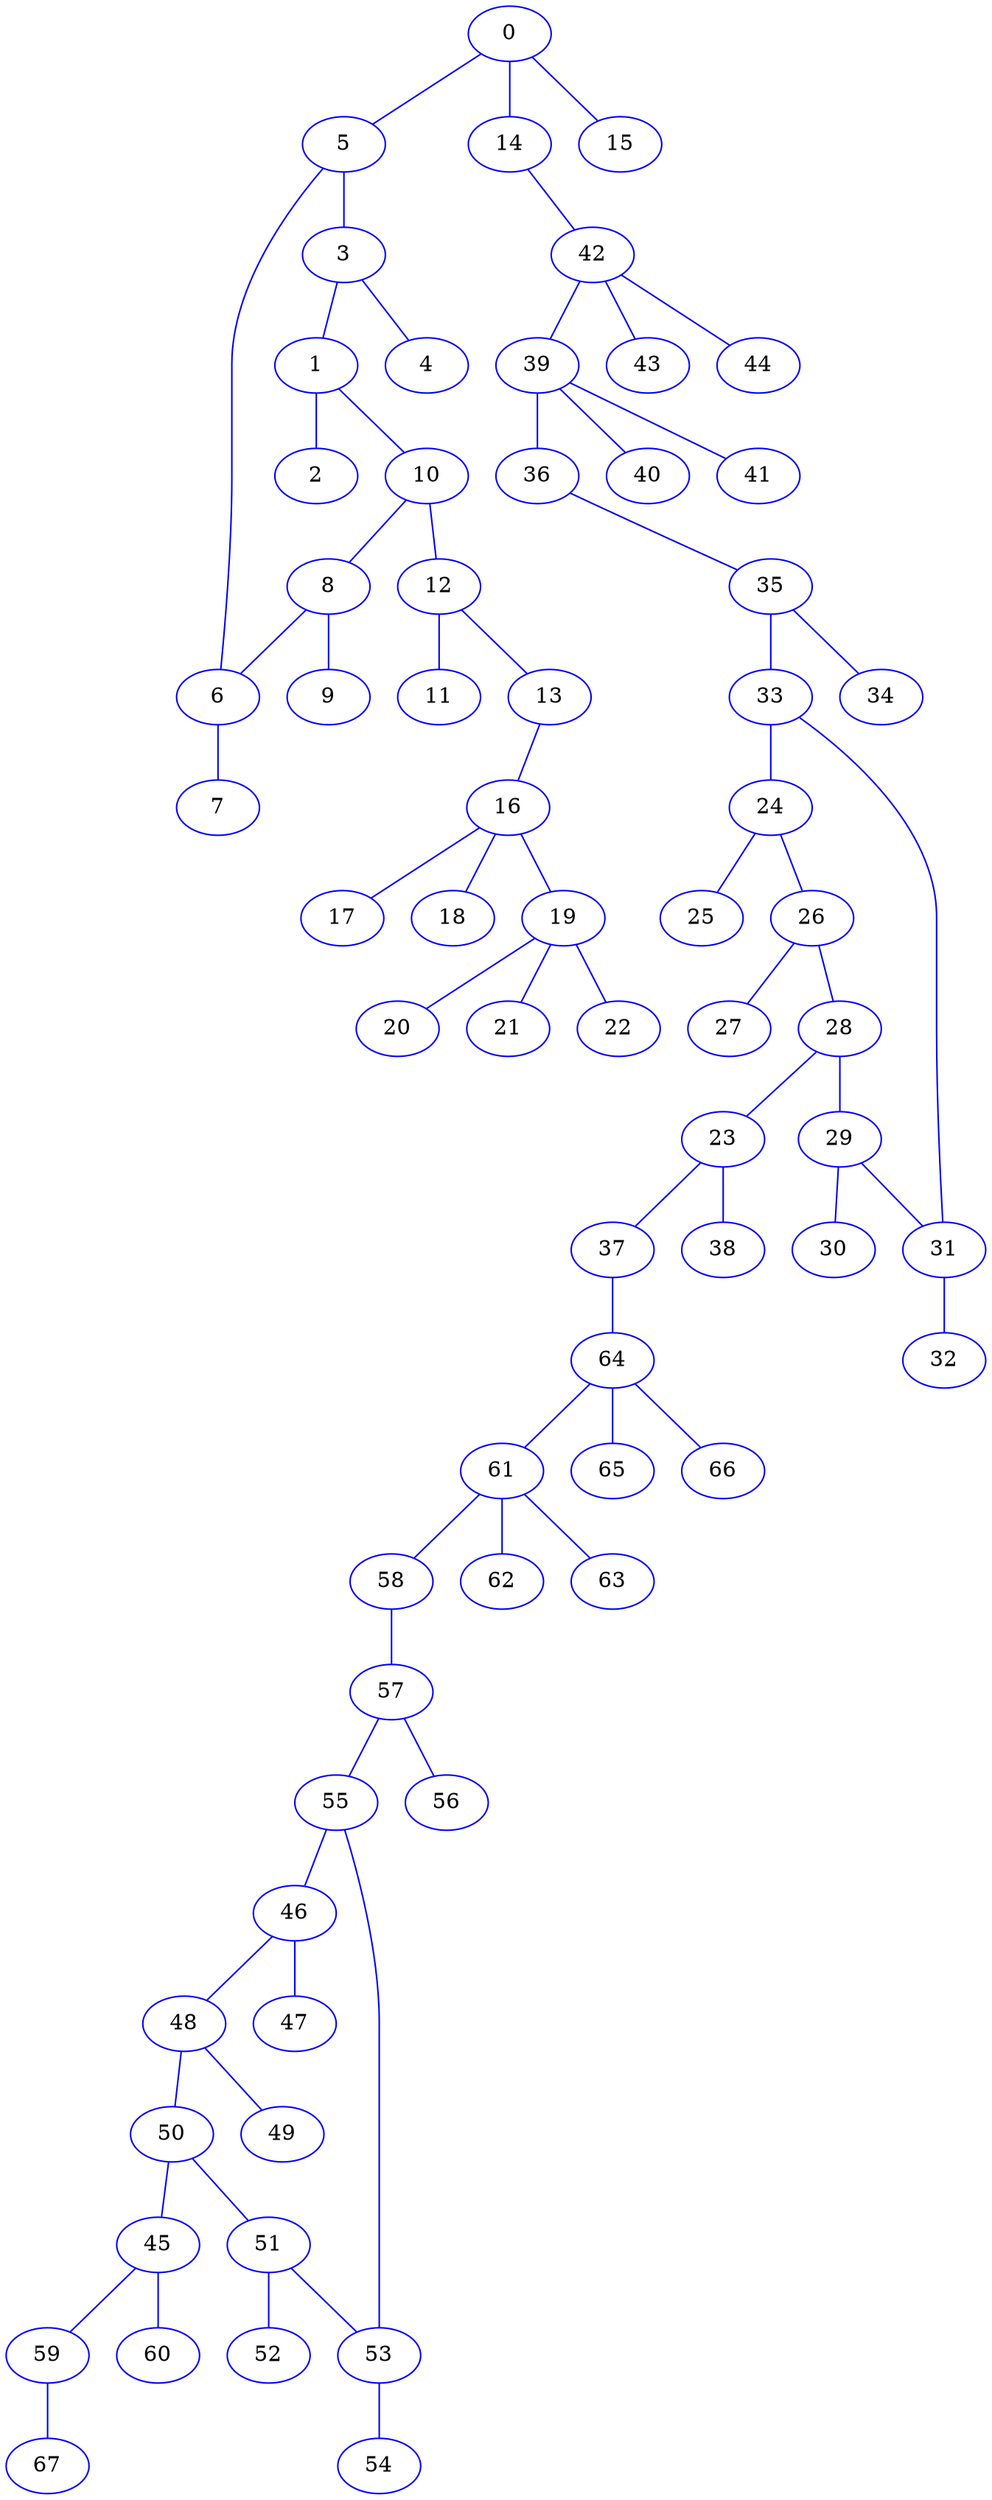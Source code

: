strict graph "" {
	0	[color=blue];
	5	[color=blue];
	0 -- 5	[color=blue];
	14	[color=blue];
	0 -- 14	[color=blue];
	15	[color=blue];
	0 -- 15	[color=blue];
	3	[color=blue];
	5 -- 3	[color=blue];
	6	[color=blue];
	5 -- 6	[color=blue];
	42	[color=blue];
	14 -- 42	[color=blue];
	1	[color=blue];
	3 -- 1	[color=blue];
	4	[color=blue];
	3 -- 4	[color=blue];
	7	[color=blue];
	6 -- 7	[color=blue];
	2	[color=blue];
	1 -- 2	[color=blue];
	10	[color=blue];
	1 -- 10	[color=blue];
	8	[color=blue];
	10 -- 8	[color=blue];
	12	[color=blue];
	10 -- 12	[color=blue];
	8 -- 6	[color=blue];
	9	[color=blue];
	8 -- 9	[color=blue];
	11	[color=blue];
	12 -- 11	[color=blue];
	13	[color=blue];
	12 -- 13	[color=blue];
	16	[color=blue];
	13 -- 16	[color=blue];
	17	[color=blue];
	16 -- 17	[color=blue];
	18	[color=blue];
	16 -- 18	[color=blue];
	19	[color=blue];
	16 -- 19	[color=blue];
	20	[color=blue];
	19 -- 20	[color=blue];
	21	[color=blue];
	19 -- 21	[color=blue];
	22	[color=blue];
	19 -- 22	[color=blue];
	39	[color=blue];
	42 -- 39	[color=blue];
	43	[color=blue];
	42 -- 43	[color=blue];
	44	[color=blue];
	42 -- 44	[color=blue];
	36	[color=blue];
	39 -- 36	[color=blue];
	40	[color=blue];
	39 -- 40	[color=blue];
	41	[color=blue];
	39 -- 41	[color=blue];
	35	[color=blue];
	36 -- 35	[color=blue];
	33	[color=blue];
	35 -- 33	[color=blue];
	34	[color=blue];
	35 -- 34	[color=blue];
	24	[color=blue];
	33 -- 24	[color=blue];
	31	[color=blue];
	33 -- 31	[color=blue];
	25	[color=blue];
	24 -- 25	[color=blue];
	26	[color=blue];
	24 -- 26	[color=blue];
	32	[color=blue];
	31 -- 32	[color=blue];
	27	[color=blue];
	26 -- 27	[color=blue];
	28	[color=blue];
	26 -- 28	[color=blue];
	23	[color=blue];
	28 -- 23	[color=blue];
	29	[color=blue];
	28 -- 29	[color=blue];
	37	[color=blue];
	23 -- 37	[color=blue];
	38	[color=blue];
	23 -- 38	[color=blue];
	29 -- 31	[color=blue];
	30	[color=blue];
	29 -- 30	[color=blue];
	64	[color=blue];
	37 -- 64	[color=blue];
	61	[color=blue];
	64 -- 61	[color=blue];
	65	[color=blue];
	64 -- 65	[color=blue];
	66	[color=blue];
	64 -- 66	[color=blue];
	58	[color=blue];
	61 -- 58	[color=blue];
	62	[color=blue];
	61 -- 62	[color=blue];
	63	[color=blue];
	61 -- 63	[color=blue];
	57	[color=blue];
	58 -- 57	[color=blue];
	55	[color=blue];
	57 -- 55	[color=blue];
	56	[color=blue];
	57 -- 56	[color=blue];
	46	[color=blue];
	55 -- 46	[color=blue];
	53	[color=blue];
	55 -- 53	[color=blue];
	47	[color=blue];
	46 -- 47	[color=blue];
	48	[color=blue];
	46 -- 48	[color=blue];
	54	[color=blue];
	53 -- 54	[color=blue];
	49	[color=blue];
	48 -- 49	[color=blue];
	50	[color=blue];
	48 -- 50	[color=blue];
	45	[color=blue];
	50 -- 45	[color=blue];
	51	[color=blue];
	50 -- 51	[color=blue];
	59	[color=blue];
	45 -- 59	[color=blue];
	60	[color=blue];
	45 -- 60	[color=blue];
	51 -- 53	[color=blue];
	52	[color=blue];
	51 -- 52	[color=blue];
	67	[color=blue];
	59 -- 67	[color=blue];
}
